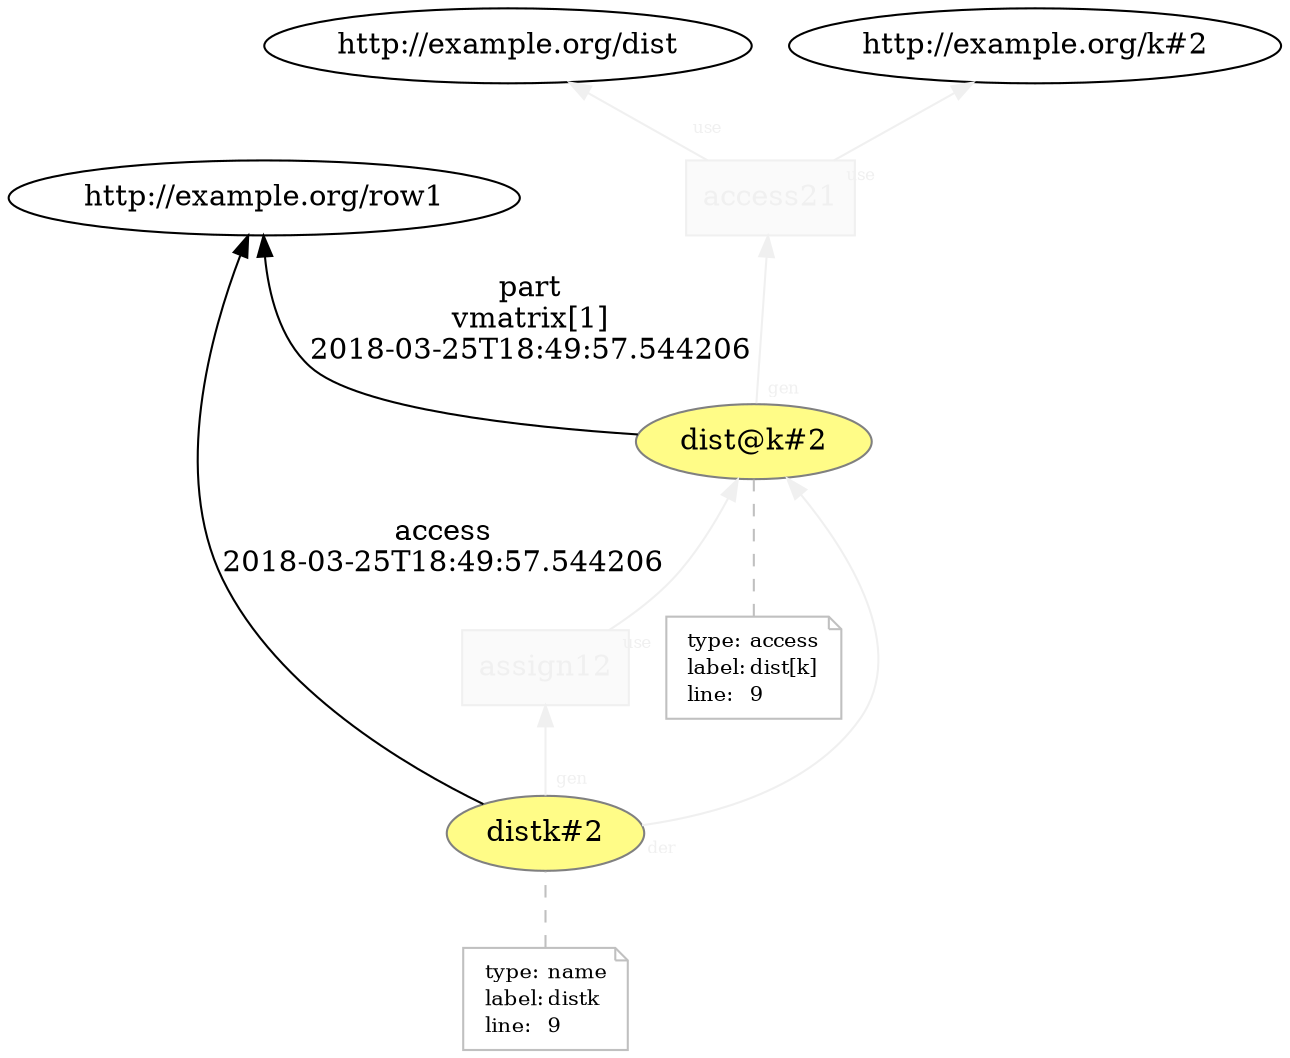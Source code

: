 digraph "PROV" { size="16,12"; rankdir="BT";
"http://example.org/dist@k#2" [fillcolor="#FFFC87",color="#808080",style="filled",label="dist@k#2",URL="http://example.org/dist@k#2"]
"http://example.org/dist@k#2-attrs" [color="gray",shape="note",fontsize="10",fontcolor="black",label=<<TABLE cellpadding="0" border="0">
	<TR>
	    <TD align="left">type:</TD>
	    <TD align="left">access</TD>
	</TR>
	<TR>
	    <TD align="left">label:</TD>
	    <TD align="left">dist[k]</TD>
	</TR>
	<TR>
	    <TD align="left">line:</TD>
	    <TD align="left">9</TD>
	</TR>
</TABLE>>]
"http://example.org/dist@k#2-attrs" -> "http://example.org/dist@k#2" [color="gray",style="dashed",arrowhead="none"]
"http://example.org/dist@k#2" -> "http://example.org/row1" [fontsize="14",distance="1.5",angle="60.0",rotation="20",label="part
vmatrix[1]
2018-03-25T18:49:57.544206"]
"http://example.org/access21" [fillcolor="#FAFAFA",color="#F0F0F0",shape="polygon",sides="4",style="filled",fontcolor="#F0F0F0",label="access21",URL="http://example.org/access21"]
"http://example.org/access21" -> "http://example.org/dist" [labelfontsize="8",labeldistance="1.5",labelangle="60.0",rotation="20",taillabel="use",fontcolor="#F0F0F0",color="#F0F0F0"]
"http://example.org/access21" -> "http://example.org/k#2" [labelfontsize="8",labeldistance="1.5",labelangle="60.0",rotation="20",taillabel="use",fontcolor="#F0F0F0",color="#F0F0F0"]
"http://example.org/dist@k#2" -> "http://example.org/access21" [labelfontsize="8",labeldistance="1.5",labelangle="60.0",rotation="20",taillabel="gen",fontcolor="#F0F0F0",color="#F0F0F0"]
"http://example.org/distk#2" [fillcolor="#FFFC87",color="#808080",style="filled",label="distk#2",URL="http://example.org/distk#2"]
"http://example.org/distk#2-attrs" [color="gray",shape="note",fontsize="10",fontcolor="black",label=<<TABLE cellpadding="0" border="0">
	<TR>
	    <TD align="left">type:</TD>
	    <TD align="left">name</TD>
	</TR>
	<TR>
	    <TD align="left">label:</TD>
	    <TD align="left">distk</TD>
	</TR>
	<TR>
	    <TD align="left">line:</TD>
	    <TD align="left">9</TD>
	</TR>
</TABLE>>]
"http://example.org/distk#2-attrs" -> "http://example.org/distk#2" [color="gray",style="dashed",arrowhead="none"]
"http://example.org/distk#2" -> "http://example.org/row1" [fontsize="14",distance="1.5",angle="60.0",rotation="20",label="access
2018-03-25T18:49:57.544206"]
"http://example.org/assign12" [fillcolor="#FAFAFA",color="#F0F0F0",shape="polygon",sides="4",style="filled",fontcolor="#F0F0F0",label="assign12",URL="http://example.org/assign12"]
"http://example.org/distk#2" -> "http://example.org/dist@k#2" [labelfontsize="8",labeldistance="1.5",labelangle="60.0",rotation="20",taillabel="der",fontcolor="#F0F0F0",color="#F0F0F0"]
"http://example.org/assign12" -> "http://example.org/dist@k#2" [labelfontsize="8",labeldistance="1.5",labelangle="60.0",rotation="20",taillabel="use",fontcolor="#F0F0F0",color="#F0F0F0"]
"http://example.org/distk#2" -> "http://example.org/assign12" [labelfontsize="8",labeldistance="1.5",labelangle="60.0",rotation="20",taillabel="gen",fontcolor="#F0F0F0",color="#F0F0F0"]
}